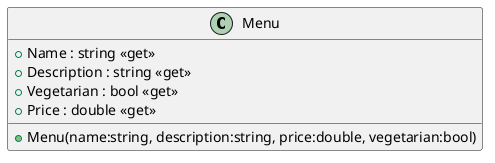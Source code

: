 @startuml
class Menu {
    + Name : string <<get>>
    + Description : string <<get>>
    + Vegetarian : bool <<get>>
    + Price : double <<get>>
    + Menu(name:string, description:string, price:double, vegetarian:bool)
}
@enduml
